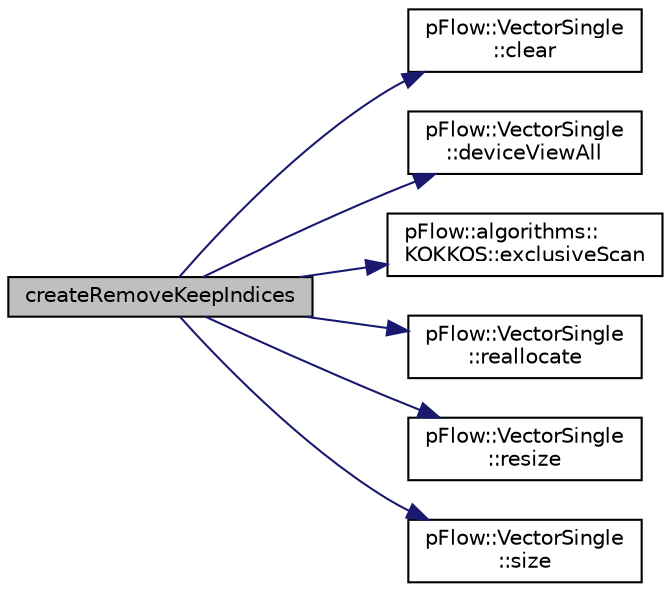 digraph "createRemoveKeepIndices"
{
 // LATEX_PDF_SIZE
  edge [fontname="Helvetica",fontsize="10",labelfontname="Helvetica",labelfontsize="10"];
  node [fontname="Helvetica",fontsize="10",shape=record];
  rankdir="LR";
  Node1 [label="createRemoveKeepIndices",height=0.2,width=0.4,color="black", fillcolor="grey75", style="filled", fontcolor="black",tooltip=" "];
  Node1 -> Node2 [color="midnightblue",fontsize="10",style="solid",fontname="Helvetica"];
  Node2 [label="pFlow::VectorSingle\l::clear",height=0.2,width=0.4,color="black", fillcolor="white", style="filled",URL="$classpFlow_1_1VectorSingle.html#afd32d1c4cda15e685fd3008f4ded29f2",tooltip="Clear the vector, but keep the allocated memory unchanged."];
  Node1 -> Node3 [color="midnightblue",fontsize="10",style="solid",fontname="Helvetica"];
  Node3 [label="pFlow::VectorSingle\l::deviceViewAll",height=0.2,width=0.4,color="black", fillcolor="white", style="filled",URL="$classpFlow_1_1VectorSingle.html#a51122b76468e0c5f19ea69c5c0ca6cf4",tooltip="Device view range [0,capcity)"];
  Node1 -> Node4 [color="midnightblue",fontsize="10",style="solid",fontname="Helvetica"];
  Node4 [label="pFlow::algorithms::\lKOKKOS::exclusiveScan",height=0.2,width=0.4,color="black", fillcolor="white", style="filled",URL="$namespacepFlow_1_1algorithms_1_1KOKKOS.html#aae0922261eb9c497220bda3759d1aba9",tooltip=" "];
  Node1 -> Node5 [color="midnightblue",fontsize="10",style="solid",fontname="Helvetica"];
  Node5 [label="pFlow::VectorSingle\l::reallocate",height=0.2,width=0.4,color="black", fillcolor="white", style="filled",URL="$classpFlow_1_1VectorSingle.html#a607693313d6278c7060e898ad6adad43",tooltip="Reallocate memory to new cap and set size to 0."];
  Node1 -> Node6 [color="midnightblue",fontsize="10",style="solid",fontname="Helvetica"];
  Node6 [label="pFlow::VectorSingle\l::resize",height=0.2,width=0.4,color="black", fillcolor="white", style="filled",URL="$classpFlow_1_1VectorSingle.html#a2ee24ec9e66908db01ef12a8079cf533",tooltip="Resize the vector and preserve the content."];
  Node1 -> Node7 [color="midnightblue",fontsize="10",style="solid",fontname="Helvetica"];
  Node7 [label="pFlow::VectorSingle\l::size",height=0.2,width=0.4,color="black", fillcolor="white", style="filled",URL="$classpFlow_1_1VectorSingle.html#a235f4855cec31187d575a459abb3eed2",tooltip="Size of the vector."];
}
